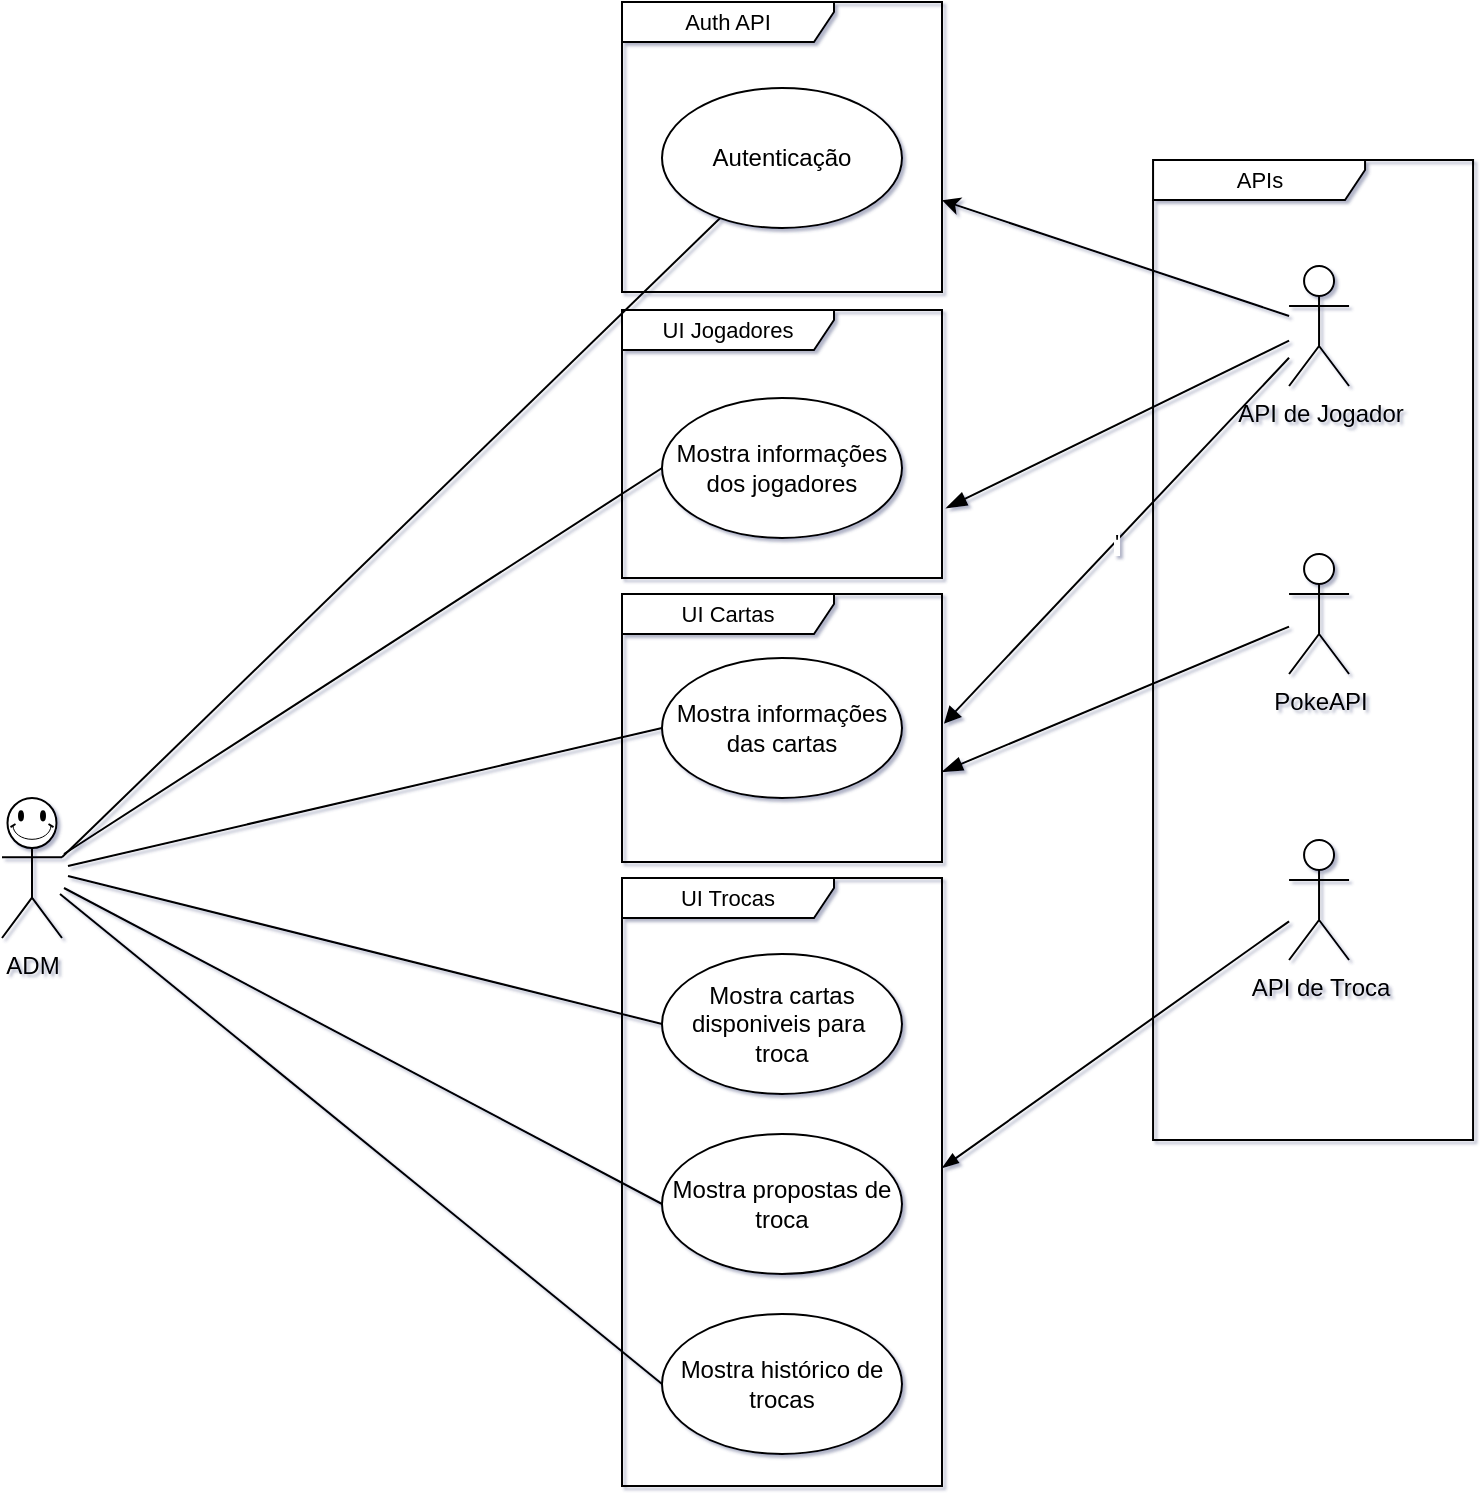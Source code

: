 <mxfile version="26.2.10" pages="2">
  <diagram name="Diagrama de caso de uso" id="q5Q0HnHNC897IRmGhIEo">
    <mxGraphModel dx="1429" dy="1299" grid="0" gridSize="10" guides="1" tooltips="1" connect="1" arrows="1" fold="1" page="0" pageScale="1" pageWidth="850" pageHeight="1100" background="none" math="0" shadow="1">
      <root>
        <mxCell id="0" />
        <mxCell id="1" parent="0" />
        <mxCell id="7NV7xG-uS9PKFknftASq-3" style="rounded=0;orthogonalLoop=1;jettySize=auto;html=1;entryX=0;entryY=0.5;entryDx=0;entryDy=0;fontSize=12;startSize=8;endSize=8;endArrow=none;startFill=0;startArrow=none;" parent="1" target="cr2DgL153ClsetmP0AdC-1" edge="1">
          <mxGeometry relative="1" as="geometry">
            <mxPoint x="400" y="195" as="targetPoint" />
            <mxPoint x="163" y="287" as="sourcePoint" />
          </mxGeometry>
        </mxCell>
        <mxCell id="7NV7xG-uS9PKFknftASq-5" style="rounded=0;orthogonalLoop=1;jettySize=auto;html=1;entryX=0;entryY=0.5;entryDx=0;entryDy=0;fontSize=12;startSize=8;endSize=8;endArrow=none;startFill=0;startArrow=none;" parent="1" target="cr2DgL153ClsetmP0AdC-2" edge="1">
          <mxGeometry relative="1" as="geometry">
            <mxPoint x="400" y="335" as="targetPoint" />
            <mxPoint x="163" y="292" as="sourcePoint" />
          </mxGeometry>
        </mxCell>
        <mxCell id="7NV7xG-uS9PKFknftASq-6" style="rounded=0;orthogonalLoop=1;jettySize=auto;html=1;entryX=0;entryY=0.5;entryDx=0;entryDy=0;fontSize=12;startSize=8;endSize=8;endArrow=none;startFill=0;startArrow=none;" parent="1" target="cr2DgL153ClsetmP0AdC-4" edge="1">
          <mxGeometry relative="1" as="geometry">
            <mxPoint x="400" y="405" as="targetPoint" />
            <mxPoint x="161" y="298" as="sourcePoint" />
          </mxGeometry>
        </mxCell>
        <mxCell id="7NV7xG-uS9PKFknftASq-7" style="rounded=0;orthogonalLoop=1;jettySize=auto;html=1;entryX=0;entryY=0.5;entryDx=0;entryDy=0;fontSize=12;startSize=8;endSize=8;endArrow=none;startFill=0;startArrow=none;" parent="1" target="cr2DgL153ClsetmP0AdC-5" edge="1">
          <mxGeometry relative="1" as="geometry">
            <mxPoint x="400" y="475" as="targetPoint" />
            <mxPoint x="159" y="301" as="sourcePoint" />
          </mxGeometry>
        </mxCell>
        <mxCell id="1iPAXhDrvb-g_Z3nLl4W-2" value="&lt;div&gt;ADM&lt;/div&gt;" style="shape=umlActor;verticalLabelPosition=bottom;verticalAlign=top;html=1;outlineConnect=0;labelBackgroundColor=none;" parent="1" vertex="1">
          <mxGeometry x="130" y="262.5" width="30" height="60.5" as="geometry" />
        </mxCell>
        <mxCell id="cr2DgL153ClsetmP0AdC-1" value="Mostra informações das cartas" style="ellipse;whiteSpace=wrap;html=1;" parent="1" vertex="1">
          <mxGeometry x="460" y="183" width="120" height="70" as="geometry" />
        </mxCell>
        <mxCell id="cr2DgL153ClsetmP0AdC-2" value="Mostra cartas disponiveis para&amp;nbsp;&lt;div&gt;troca&lt;/div&gt;" style="ellipse;whiteSpace=wrap;html=1;" parent="1" vertex="1">
          <mxGeometry x="460" y="331" width="120" height="70" as="geometry" />
        </mxCell>
        <mxCell id="cr2DgL153ClsetmP0AdC-3" value="Mostra i&lt;span style=&quot;background-color: transparent; color: light-dark(rgb(0, 0, 0), rgb(255, 255, 255));&quot;&gt;nformações dos jogadores&lt;/span&gt;" style="ellipse;whiteSpace=wrap;html=1;" parent="1" vertex="1">
          <mxGeometry x="460" y="53" width="120" height="70" as="geometry" />
        </mxCell>
        <mxCell id="cr2DgL153ClsetmP0AdC-4" value="Mostra propostas de troca" style="ellipse;whiteSpace=wrap;html=1;" parent="1" vertex="1">
          <mxGeometry x="460" y="421" width="120" height="70" as="geometry" />
        </mxCell>
        <mxCell id="cr2DgL153ClsetmP0AdC-5" value="Mostra histórico de trocas" style="ellipse;whiteSpace=wrap;html=1;" parent="1" vertex="1">
          <mxGeometry x="460" y="511" width="120" height="70" as="geometry" />
        </mxCell>
        <mxCell id="01l0vP2sXItomz10LRTy-16" style="shape=connector;rounded=0;orthogonalLoop=1;jettySize=auto;html=1;entryX=0;entryY=0.5;entryDx=0;entryDy=0;strokeColor=default;align=center;verticalAlign=middle;fontFamily=Helvetica;fontSize=12;fontColor=default;labelBackgroundColor=default;startFill=0;startSize=8;endArrow=none;endSize=8;startArrow=none;" parent="1" target="cr2DgL153ClsetmP0AdC-3" edge="1">
          <mxGeometry relative="1" as="geometry">
            <mxPoint x="161" y="281" as="sourcePoint" />
          </mxGeometry>
        </mxCell>
        <mxCell id="fW-dDwqVfDjb9ZclWdb1-9" value="UI Jogadores" style="shape=umlFrame;whiteSpace=wrap;html=1;pointerEvents=0;fontFamily=Helvetica;fontSize=11;fontColor=default;labelBackgroundColor=default;width=106;height=20;" parent="1" vertex="1">
          <mxGeometry x="440" y="9" width="160" height="134" as="geometry" />
        </mxCell>
        <mxCell id="01l0vP2sXItomz10LRTy-3" value="APIs" style="shape=umlFrame;whiteSpace=wrap;html=1;pointerEvents=0;fontFamily=Helvetica;fontSize=11;fontColor=default;labelBackgroundColor=default;width=106;height=20;" parent="1" vertex="1">
          <mxGeometry x="705.53" y="-66" width="160" height="490" as="geometry" />
        </mxCell>
        <mxCell id="uy2TfzLt_Jj0IMiL08yR-2" style="rounded=0;orthogonalLoop=1;jettySize=auto;html=1;" edge="1" parent="1" source="AETbVoD7sWcdyevvZo6Y-5" target="_fXUxbXjyx4xaNuiFVpw-1">
          <mxGeometry relative="1" as="geometry" />
        </mxCell>
        <mxCell id="AETbVoD7sWcdyevvZo6Y-5" value="API de Jogador" style="shape=umlActor;verticalLabelPosition=bottom;verticalAlign=top;html=1;outlineConnect=0;" parent="1" vertex="1">
          <mxGeometry x="773.53" y="-13" width="30" height="60" as="geometry" />
        </mxCell>
        <mxCell id="AETbVoD7sWcdyevvZo6Y-9" value="PokeAPI" style="shape=umlActor;verticalLabelPosition=bottom;verticalAlign=top;html=1;outlineConnect=0;" parent="1" vertex="1">
          <mxGeometry x="773.53" y="131" width="30" height="60" as="geometry" />
        </mxCell>
        <mxCell id="AETbVoD7sWcdyevvZo6Y-10" value="API de Troca" style="shape=umlActor;verticalLabelPosition=bottom;verticalAlign=top;html=1;outlineConnect=0;" parent="1" vertex="1">
          <mxGeometry x="773.53" y="274" width="30" height="60" as="geometry" />
        </mxCell>
        <mxCell id="AETbVoD7sWcdyevvZo6Y-13" style="edgeStyle=none;curved=1;rounded=0;orthogonalLoop=1;jettySize=auto;html=1;entryX=1.013;entryY=0.739;entryDx=0;entryDy=0;entryPerimeter=0;fontSize=12;startSize=8;endSize=8;endArrow=blockThin;endFill=1;" parent="1" source="AETbVoD7sWcdyevvZo6Y-5" target="fW-dDwqVfDjb9ZclWdb1-9" edge="1">
          <mxGeometry relative="1" as="geometry" />
        </mxCell>
        <mxCell id="AETbVoD7sWcdyevvZo6Y-14" style="edgeStyle=none;curved=1;rounded=0;orthogonalLoop=1;jettySize=auto;html=1;entryX=1;entryY=0.477;entryDx=0;entryDy=0;entryPerimeter=0;fontSize=12;endArrow=blockThin;endFill=1;" parent="1" source="AETbVoD7sWcdyevvZo6Y-10" target="aWo8lq3ti_d89RVqLucp-1" edge="1">
          <mxGeometry relative="1" as="geometry" />
        </mxCell>
        <mxCell id="AETbVoD7sWcdyevvZo6Y-15" style="edgeStyle=none;curved=1;rounded=0;orthogonalLoop=1;jettySize=auto;html=1;entryX=1;entryY=0.664;entryDx=0;entryDy=0;entryPerimeter=0;fontSize=12;startSize=8;endSize=8;endArrow=blockThin;endFill=1;" parent="1" source="AETbVoD7sWcdyevvZo6Y-9" target="aWo8lq3ti_d89RVqLucp-5" edge="1">
          <mxGeometry relative="1" as="geometry" />
        </mxCell>
        <mxCell id="aWo8lq3ti_d89RVqLucp-1" value="UI Trocas" style="shape=umlFrame;whiteSpace=wrap;html=1;pointerEvents=0;fontFamily=Helvetica;fontSize=11;fontColor=default;labelBackgroundColor=default;width=106;height=20;" parent="1" vertex="1">
          <mxGeometry x="440" y="293" width="160" height="304" as="geometry" />
        </mxCell>
        <mxCell id="aWo8lq3ti_d89RVqLucp-5" value="UI Cartas" style="shape=umlFrame;whiteSpace=wrap;html=1;pointerEvents=0;fontFamily=Helvetica;fontSize=11;fontColor=default;labelBackgroundColor=default;width=106;height=20;" parent="1" vertex="1">
          <mxGeometry x="440" y="151" width="160" height="134" as="geometry" />
        </mxCell>
        <mxCell id="_fXUxbXjyx4xaNuiFVpw-1" value="Auth API" style="shape=umlFrame;whiteSpace=wrap;html=1;pointerEvents=0;fontFamily=Helvetica;fontSize=11;fontColor=default;labelBackgroundColor=default;width=106;height=20;" parent="1" vertex="1">
          <mxGeometry x="440" y="-145" width="160" height="145" as="geometry" />
        </mxCell>
        <mxCell id="we2aPD49prePHv8fNFVX-1" value="&#39;" style="rounded=0;orthogonalLoop=1;jettySize=auto;html=1;entryX=1.006;entryY=0.484;entryDx=0;entryDy=0;entryPerimeter=0;endArrow=block;endFill=1;" edge="1" parent="1" source="AETbVoD7sWcdyevvZo6Y-5" target="aWo8lq3ti_d89RVqLucp-5">
          <mxGeometry relative="1" as="geometry" />
        </mxCell>
        <mxCell id="we2aPD49prePHv8fNFVX-3" value="" style="verticalLabelPosition=bottom;verticalAlign=top;html=1;shape=mxgraph.basic.smiley;" vertex="1" parent="1">
          <mxGeometry x="132.75" y="253" width="24.5" height="25" as="geometry" />
        </mxCell>
        <mxCell id="uy2TfzLt_Jj0IMiL08yR-1" value="Autenticação" style="ellipse;whiteSpace=wrap;html=1;" vertex="1" parent="1">
          <mxGeometry x="460" y="-102" width="120" height="70" as="geometry" />
        </mxCell>
        <mxCell id="uy2TfzLt_Jj0IMiL08yR-3" style="rounded=0;orthogonalLoop=1;jettySize=auto;html=1;entryX=1;entryY=0.333;entryDx=0;entryDy=0;entryPerimeter=0;startArrow=none;startFill=0;endArrow=none;" edge="1" parent="1" source="uy2TfzLt_Jj0IMiL08yR-1" target="1iPAXhDrvb-g_Z3nLl4W-2">
          <mxGeometry relative="1" as="geometry" />
        </mxCell>
      </root>
    </mxGraphModel>
  </diagram>
  <diagram id="-CV712XTLlUQQxjlEUlC" name="Diagrama de classes">
    <mxGraphModel dx="4019" dy="4224" grid="0" gridSize="10" guides="1" tooltips="1" connect="1" arrows="1" fold="1" page="1" pageScale="1" pageWidth="2339" pageHeight="3300" math="0" shadow="1">
      <root>
        <mxCell id="0" />
        <mxCell id="1" parent="0" />
        <mxCell id="ZPA1uZj1T_bXoZJsJ8JU-5" style="edgeStyle=orthogonalEdgeStyle;rounded=0;orthogonalLoop=1;jettySize=auto;html=1;entryX=0.5;entryY=0;entryDx=0;entryDy=0;" parent="1" source="NgLpLEp_pREK2nsnqpGd-26" target="ZPA1uZj1T_bXoZJsJ8JU-4" edge="1">
          <mxGeometry relative="1" as="geometry" />
        </mxCell>
        <mxCell id="ZPA1uZj1T_bXoZJsJ8JU-10" style="edgeStyle=orthogonalEdgeStyle;rounded=0;orthogonalLoop=1;jettySize=auto;html=1;entryX=0.5;entryY=1;entryDx=0;entryDy=0;endArrow=block;endFill=0;" parent="1" source="NgLpLEp_pREK2nsnqpGd-26" target="qqAHrHeiML-xpkpBoISj-18" edge="1">
          <mxGeometry relative="1" as="geometry" />
        </mxCell>
        <mxCell id="NgLpLEp_pREK2nsnqpGd-26" value="&lt;div style=&quot;line-height: 150%;&quot;&gt;&lt;p style=&quot;margin:0px;margin-top:4px;text-align:center;&quot;&gt;&lt;b&gt;LoginADM&lt;/b&gt;&lt;/p&gt;&lt;hr size=&quot;1&quot; style=&quot;border-style:solid;&quot;&gt;&lt;p style=&quot;margin:0px;margin-left:4px;&quot;&gt;+ password: String&lt;/p&gt;&lt;p style=&quot;margin:0px;margin-left:4px;&quot;&gt;+ name: String&lt;/p&gt;&lt;hr size=&quot;1&quot; style=&quot;border-style:solid;&quot;&gt;&lt;p style=&quot;margin:0px;margin-left:4px;&quot;&gt;+ autenticate(): bool&lt;/p&gt;&lt;p style=&quot;margin:0px;margin-left:4px;&quot;&gt;&lt;br&gt;&lt;/p&gt;&lt;p style=&quot;margin:0px;margin-left:4px;&quot;&gt;&lt;br&gt;&lt;/p&gt;&lt;/div&gt;" style="verticalAlign=top;align=left;overflow=fill;html=1;whiteSpace=wrap;" parent="1" vertex="1">
          <mxGeometry x="-1294.5" y="-1037" width="187" height="113" as="geometry" />
        </mxCell>
        <mxCell id="Z8R0I0xb3j2OHpnb4Ci0-22" style="edgeStyle=none;shape=connector;curved=1;rounded=0;orthogonalLoop=1;jettySize=auto;html=1;entryX=0.5;entryY=1;entryDx=0;entryDy=0;strokeColor=default;align=center;verticalAlign=middle;fontFamily=Helvetica;fontSize=12;fontColor=default;labelBackgroundColor=default;startFill=0;startSize=8;endArrow=classic;endSize=8;endFill=1;exitX=0.75;exitY=1;exitDx=0;exitDy=0;" parent="1" edge="1">
          <mxGeometry relative="1" as="geometry">
            <Array as="points">
              <mxPoint x="9" y="1148" />
            </Array>
            <mxPoint x="-83" y="934" as="targetPoint" />
          </mxGeometry>
        </mxCell>
        <mxCell id="qqAHrHeiML-xpkpBoISj-18" value="&lt;p style=&quot;margin:0px;margin-top:4px;text-align:center;&quot;&gt;&lt;i&gt;&amp;lt;&amp;lt;Interface&amp;gt;&amp;gt;&lt;/i&gt;&lt;br&gt;&lt;b&gt;IAutenticator&lt;/b&gt;&lt;/p&gt;&lt;hr size=&quot;1&quot; style=&quot;border-style:solid;&quot;&gt;&lt;p style=&quot;margin:0px;margin-left:4px;&quot;&gt;+ autenticate(): bool&lt;/p&gt;" style="verticalAlign=top;align=left;overflow=fill;html=1;whiteSpace=wrap;" parent="1" vertex="1">
          <mxGeometry x="-1296" y="-1157" width="190" height="69" as="geometry" />
        </mxCell>
        <mxCell id="ZPA1uZj1T_bXoZJsJ8JU-4" value="&lt;div style=&quot;line-height: 150%;&quot;&gt;&lt;p style=&quot;margin:0px;margin-top:4px;text-align:center;&quot;&gt;&lt;b&gt;ADMPanel&lt;/b&gt;&lt;/p&gt;&lt;hr size=&quot;1&quot; style=&quot;border-style:solid;&quot;&gt;&lt;p style=&quot;margin:0px;margin-left:4px;&quot;&gt;&amp;nbsp;+ name: String&amp;nbsp;&lt;/p&gt;&lt;p style=&quot;margin:0px;margin-left:4px;&quot;&gt;&amp;nbsp;- playerPanel: IPlayerPanel&lt;/p&gt;&lt;p style=&quot;margin:0px;margin-left:4px;&quot;&gt;&amp;nbsp;- tradePanel: ITradePanel&lt;/p&gt;&lt;p style=&quot;margin:0px;margin-left:4px;&quot;&gt;&amp;nbsp;- cardPanel: ICardPanel&lt;/p&gt;&lt;hr size=&quot;1&quot; style=&quot;border-style:solid;&quot;&gt;&lt;p style=&quot;margin:0px;margin-left:4px;&quot;&gt;+logout()&lt;/p&gt;&lt;/div&gt;" style="verticalAlign=top;align=left;overflow=fill;html=1;whiteSpace=wrap;" parent="1" vertex="1">
          <mxGeometry x="-1294.5" y="-871" width="187" height="147" as="geometry" />
        </mxCell>
        <mxCell id="L6c-gYu3XrX1uwC1TXvT-27" style="edgeStyle=orthogonalEdgeStyle;rounded=0;orthogonalLoop=1;jettySize=auto;html=1;exitX=0.45;exitY=0.012;exitDx=0;exitDy=0;exitPerimeter=0;endArrow=block;endFill=0;dashed=1;" parent="1" source="L6c-gYu3XrX1uwC1TXvT-5" target="L6c-gYu3XrX1uwC1TXvT-20" edge="1">
          <mxGeometry relative="1" as="geometry" />
        </mxCell>
        <mxCell id="L6c-gYu3XrX1uwC1TXvT-36" style="edgeStyle=orthogonalEdgeStyle;rounded=0;orthogonalLoop=1;jettySize=auto;html=1;" parent="1" source="L6c-gYu3XrX1uwC1TXvT-5" target="L6c-gYu3XrX1uwC1TXvT-32" edge="1">
          <mxGeometry relative="1" as="geometry" />
        </mxCell>
        <mxCell id="L6c-gYu3XrX1uwC1TXvT-5" value="PlayerPanelADM" style="swimlane;fontStyle=1;align=center;verticalAlign=top;childLayout=stackLayout;horizontal=1;startSize=26;horizontalStack=0;resizeParent=1;resizeParentMax=0;resizeLast=0;collapsible=1;marginBottom=0;whiteSpace=wrap;html=1;" parent="1" vertex="1">
          <mxGeometry x="-1549" y="-492" width="160" height="86" as="geometry" />
        </mxCell>
        <mxCell id="L6c-gYu3XrX1uwC1TXvT-6" value="- playersData: PlayersData" style="text;strokeColor=none;fillColor=none;align=left;verticalAlign=top;spacingLeft=4;spacingRight=4;overflow=hidden;rotatable=0;points=[[0,0.5],[1,0.5]];portConstraint=eastwest;whiteSpace=wrap;html=1;" parent="L6c-gYu3XrX1uwC1TXvT-5" vertex="1">
          <mxGeometry y="26" width="160" height="26" as="geometry" />
        </mxCell>
        <mxCell id="L6c-gYu3XrX1uwC1TXvT-7" value="" style="line;strokeWidth=1;fillColor=none;align=left;verticalAlign=middle;spacingTop=-1;spacingLeft=3;spacingRight=3;rotatable=0;labelPosition=right;points=[];portConstraint=eastwest;strokeColor=inherit;" parent="L6c-gYu3XrX1uwC1TXvT-5" vertex="1">
          <mxGeometry y="52" width="160" height="8" as="geometry" />
        </mxCell>
        <mxCell id="qqAHrHeiML-xpkpBoISj-11" value="&lt;p style=&quot;margin: 0px 0px 0px 4px;&quot;&gt;&lt;span style=&quot;background-color: transparent; color: light-dark(rgb(0, 0, 0), rgb(255, 255, 255));&quot;&gt;+ sh&lt;/span&gt;&lt;span style=&quot;color: rgba(0, 0, 0, 0); font-family: monospace; font-size: 0px; text-wrap-mode: nowrap; background-color: transparent;&quot;&gt;%3CmxGraphModel%3E%3Croot%3E%3CmxCell%20id%3D%220%22%2F%3E%3CmxCell%20id%3D%221%22%20parent%3D%220%22%2F%3E%3CmxCell%20id%3D%222%22%20value%3D%22%26lt%3Bp%20style%3D%26quot%3Bmargin%3A0px%3Bmargin-top%3A4px%3Btext-align%3Acenter%3B%26quot%3B%26gt%3B%26lt%3Bi%26gt%3B%26amp%3Blt%3B%26amp%3Blt%3BInterface%26amp%3Bgt%3B%26amp%3Bgt%3B%26lt%3B%2Fi%26gt%3B%26lt%3Bbr%2F%26gt%3B%26lt%3Bb%26gt%3BInterface%26lt%3B%2Fb%26gt%3B%26lt%3B%2Fp%26gt%3B%26lt%3Bhr%20size%3D%26quot%3B1%26quot%3B%20style%3D%26quot%3Bborder-style%3Asolid%3B%26quot%3B%2F%26gt%3B%26lt%3Bp%20style%3D%26quot%3Bmargin%3A0px%3Bmargin-left%3A4px%3B%26quot%3B%26gt%3B%2B%20field1%3A%20Type%26lt%3Bbr%2F%26gt%3B%2B%20field2%3A%20Type%26lt%3B%2Fp%26gt%3B%26lt%3Bhr%20size%3D%26quot%3B1%26quot%3B%20style%3D%26quot%3Bborder-style%3Asolid%3B%26quot%3B%2F%26gt%3B%26lt%3Bp%20style%3D%26quot%3Bmargin%3A0px%3Bmargin-left%3A4px%3B%26quot%3B%26gt%3B%2B%20method1(Type)%3A%20Type%26lt%3Bbr%2F%26gt%3B%2B%20method2(Type%2C%20Type)%3A%20Type%26lt%3B%2Fp%26gt%3B%22%20style%3D%22verticalAlign%3Dtop%3Balign%3Dleft%3Boverflow%3Dfill%3Bhtml%3D1%3BwhiteSpace%3Dwrap%3B%22%20vertex%3D%221%22%20parent%3D%221%22%3E%3CmxGeometry%20x%3D%22-298%22%20y%3D%22-657%22%20width%3D%22190%22%20height%3D%22140%22%20as%3D%22geometry%22%2F%3E%3C%2FmxCell%3E%3C%2Froot%3E%3C%2FmxGraphModel%3E&lt;/span&gt;&lt;span style=&quot;background-color: transparent; color: light-dark(rgb(0, 0, 0), rgb(255, 255, 255));&quot;&gt;owPlayersInfo&lt;/span&gt;&lt;span style=&quot;background-color: transparent; color: light-dark(rgb(0, 0, 0), rgb(255, 255, 255)); text-align: center;&quot;&gt;()&lt;/span&gt;&lt;/p&gt;" style="text;strokeColor=none;fillColor=none;align=left;verticalAlign=top;spacingLeft=4;spacingRight=4;overflow=hidden;rotatable=0;points=[[0,0.5],[1,0.5]];portConstraint=eastwest;whiteSpace=wrap;html=1;" parent="L6c-gYu3XrX1uwC1TXvT-5" vertex="1">
          <mxGeometry y="60" width="160" height="26" as="geometry" />
        </mxCell>
        <mxCell id="L6c-gYu3XrX1uwC1TXvT-29" style="edgeStyle=orthogonalEdgeStyle;rounded=0;orthogonalLoop=1;jettySize=auto;html=1;entryX=0.5;entryY=1;entryDx=0;entryDy=0;dashed=1;endArrow=block;endFill=0;" parent="1" source="L6c-gYu3XrX1uwC1TXvT-10" target="L6c-gYu3XrX1uwC1TXvT-19" edge="1">
          <mxGeometry relative="1" as="geometry" />
        </mxCell>
        <mxCell id="L6c-gYu3XrX1uwC1TXvT-10" value="TradePanelADM&lt;div&gt;&lt;br&gt;&lt;/div&gt;" style="swimlane;fontStyle=1;align=center;verticalAlign=top;childLayout=stackLayout;horizontal=1;startSize=26;horizontalStack=0;resizeParent=1;resizeParentMax=0;resizeLast=0;collapsible=1;marginBottom=0;whiteSpace=wrap;html=1;" parent="1" vertex="1">
          <mxGeometry x="-1281" y="-492" width="160" height="121" as="geometry" />
        </mxCell>
        <mxCell id="L6c-gYu3XrX1uwC1TXvT-11" value="- tradesData: TradesData" style="text;strokeColor=none;fillColor=none;align=left;verticalAlign=top;spacingLeft=4;spacingRight=4;overflow=hidden;rotatable=0;points=[[0,0.5],[1,0.5]];portConstraint=eastwest;whiteSpace=wrap;html=1;" parent="L6c-gYu3XrX1uwC1TXvT-10" vertex="1">
          <mxGeometry y="26" width="160" height="25" as="geometry" />
        </mxCell>
        <mxCell id="L6c-gYu3XrX1uwC1TXvT-12" value="" style="line;strokeWidth=1;fillColor=none;align=left;verticalAlign=middle;spacingTop=-1;spacingLeft=3;spacingRight=3;rotatable=0;labelPosition=right;points=[];portConstraint=eastwest;strokeColor=inherit;" parent="L6c-gYu3XrX1uwC1TXvT-10" vertex="1">
          <mxGeometry y="51" width="160" height="8" as="geometry" />
        </mxCell>
        <mxCell id="qqAHrHeiML-xpkpBoISj-24" value="&lt;p style=&quot;margin: 0px 0px 0px 4px;&quot;&gt;+ showOpenTrades()&lt;/p&gt;&lt;p style=&quot;margin: 0px 0px 0px 4px;&quot;&gt;+ showTradesProposal()&lt;/p&gt;&lt;p style=&quot;margin: 0px 0px 0px 4px;&quot;&gt;+ showTradesHistory()&lt;/p&gt;" style="text;strokeColor=none;fillColor=none;align=left;verticalAlign=top;spacingLeft=4;spacingRight=4;overflow=hidden;rotatable=0;points=[[0,0.5],[1,0.5]];portConstraint=eastwest;whiteSpace=wrap;html=1;" parent="L6c-gYu3XrX1uwC1TXvT-10" vertex="1">
          <mxGeometry y="59" width="160" height="62" as="geometry" />
        </mxCell>
        <mxCell id="L6c-gYu3XrX1uwC1TXvT-31" style="edgeStyle=orthogonalEdgeStyle;rounded=0;orthogonalLoop=1;jettySize=auto;html=1;entryX=0.5;entryY=1;entryDx=0;entryDy=0;dashed=1;endArrow=block;endFill=0;" parent="1" source="L6c-gYu3XrX1uwC1TXvT-14" target="L6c-gYu3XrX1uwC1TXvT-18" edge="1">
          <mxGeometry relative="1" as="geometry" />
        </mxCell>
        <mxCell id="L6c-gYu3XrX1uwC1TXvT-50" style="edgeStyle=orthogonalEdgeStyle;rounded=0;orthogonalLoop=1;jettySize=auto;html=1;entryX=0.5;entryY=0;entryDx=0;entryDy=0;" parent="1" source="L6c-gYu3XrX1uwC1TXvT-14" target="L6c-gYu3XrX1uwC1TXvT-40" edge="1">
          <mxGeometry relative="1" as="geometry" />
        </mxCell>
        <mxCell id="L6c-gYu3XrX1uwC1TXvT-14" value="CardPanelADM" style="swimlane;fontStyle=1;align=center;verticalAlign=top;childLayout=stackLayout;horizontal=1;startSize=26;horizontalStack=0;resizeParent=1;resizeParentMax=0;resizeLast=0;collapsible=1;marginBottom=0;whiteSpace=wrap;html=1;" parent="1" vertex="1">
          <mxGeometry x="-999" y="-492" width="160" height="88" as="geometry" />
        </mxCell>
        <mxCell id="L6c-gYu3XrX1uwC1TXvT-15" value="- cardsData: CardsData" style="text;strokeColor=none;fillColor=none;align=left;verticalAlign=top;spacingLeft=4;spacingRight=4;overflow=hidden;rotatable=0;points=[[0,0.5],[1,0.5]];portConstraint=eastwest;whiteSpace=wrap;html=1;" parent="L6c-gYu3XrX1uwC1TXvT-14" vertex="1">
          <mxGeometry y="26" width="160" height="26" as="geometry" />
        </mxCell>
        <mxCell id="L6c-gYu3XrX1uwC1TXvT-16" value="" style="line;strokeWidth=1;fillColor=none;align=left;verticalAlign=middle;spacingTop=-1;spacingLeft=3;spacingRight=3;rotatable=0;labelPosition=right;points=[];portConstraint=eastwest;strokeColor=inherit;" parent="L6c-gYu3XrX1uwC1TXvT-14" vertex="1">
          <mxGeometry y="52" width="160" height="8" as="geometry" />
        </mxCell>
        <mxCell id="qqAHrHeiML-xpkpBoISj-20" value="&lt;p style=&quot;margin: 0px 0px 0px 4px;&quot;&gt;+ showCardsInfo()&lt;/p&gt;" style="text;strokeColor=none;fillColor=none;align=left;verticalAlign=top;spacingLeft=4;spacingRight=4;overflow=hidden;rotatable=0;points=[[0,0.5],[1,0.5]];portConstraint=eastwest;whiteSpace=wrap;html=1;" parent="L6c-gYu3XrX1uwC1TXvT-14" vertex="1">
          <mxGeometry y="60" width="160" height="28" as="geometry" />
        </mxCell>
        <mxCell id="L6c-gYu3XrX1uwC1TXvT-18" value="&lt;p style=&quot;margin:0px;margin-top:4px;text-align:center;&quot;&gt;&lt;i&gt;&amp;lt;&amp;lt;Interface&amp;gt;&amp;gt;&lt;/i&gt;&lt;br&gt;&lt;b&gt;ICardPanel&lt;/b&gt;&lt;/p&gt;&lt;hr size=&quot;1&quot; style=&quot;border-style:solid;&quot;&gt;&lt;p style=&quot;margin:0px;margin-left:4px;&quot;&gt;+ showCardsInfo()&lt;/p&gt;" style="verticalAlign=top;align=left;overflow=fill;html=1;whiteSpace=wrap;" parent="1" vertex="1">
          <mxGeometry x="-1014" y="-663" width="190" height="70" as="geometry" />
        </mxCell>
        <mxCell id="L6c-gYu3XrX1uwC1TXvT-19" value="&lt;p style=&quot;margin:0px;margin-top:4px;text-align:center;&quot;&gt;&lt;i&gt;&amp;lt;&amp;lt;Interface&amp;gt;&amp;gt;&lt;/i&gt;&lt;br&gt;&lt;b&gt;ITradePanel&lt;/b&gt;&lt;/p&gt;&lt;hr size=&quot;1&quot; style=&quot;border-style:solid;&quot;&gt;&lt;p style=&quot;margin: 0px 0px 0px 4px;&quot;&gt;+ showOpenTrades()&lt;/p&gt;&lt;p style=&quot;margin: 0px 0px 0px 4px;&quot;&gt;+ showTradesProposal()&lt;/p&gt;&lt;p style=&quot;margin: 0px 0px 0px 4px;&quot;&gt;+ showTradesHistory()&lt;/p&gt;" style="verticalAlign=top;align=left;overflow=fill;html=1;whiteSpace=wrap;" parent="1" vertex="1">
          <mxGeometry x="-1296" y="-663" width="190" height="99" as="geometry" />
        </mxCell>
        <mxCell id="L6c-gYu3XrX1uwC1TXvT-20" value="&lt;p style=&quot;margin:0px;margin-top:4px;text-align:center;&quot;&gt;&lt;i&gt;&amp;lt;&amp;lt;Interface&amp;gt;&amp;gt;&lt;/i&gt;&lt;br&gt;&lt;b&gt;IPlayerPanel&lt;/b&gt;&lt;/p&gt;&lt;hr size=&quot;1&quot; style=&quot;border-style:solid;&quot;&gt;&lt;p style=&quot;margin: 0px 0px 0px 4px;&quot;&gt;&lt;span style=&quot;background-color: transparent; color: light-dark(rgb(0, 0, 0), rgb(255, 255, 255));&quot;&gt;+ sh&lt;/span&gt;&lt;span style=&quot;color: rgba(0, 0, 0, 0); font-family: monospace; font-size: 0px; text-wrap-mode: nowrap; background-color: transparent;&quot;&gt;%3CmxGraphModel%3E%3Croot%3E%3CmxCell%20id%3D%220%22%2F%3E%3CmxCell%20id%3D%221%22%20parent%3D%220%22%2F%3E%3CmxCell%20id%3D%222%22%20value%3D%22%26lt%3Bp%20style%3D%26quot%3Bmargin%3A0px%3Bmargin-top%3A4px%3Btext-align%3Acenter%3B%26quot%3B%26gt%3B%26lt%3Bi%26gt%3B%26amp%3Blt%3B%26amp%3Blt%3BInterface%26amp%3Bgt%3B%26amp%3Bgt%3B%26lt%3B%2Fi%26gt%3B%26lt%3Bbr%2F%26gt%3B%26lt%3Bb%26gt%3BInterface%26lt%3B%2Fb%26gt%3B%26lt%3B%2Fp%26gt%3B%26lt%3Bhr%20size%3D%26quot%3B1%26quot%3B%20style%3D%26quot%3Bborder-style%3Asolid%3B%26quot%3B%2F%26gt%3B%26lt%3Bp%20style%3D%26quot%3Bmargin%3A0px%3Bmargin-left%3A4px%3B%26quot%3B%26gt%3B%2B%20field1%3A%20Type%26lt%3Bbr%2F%26gt%3B%2B%20field2%3A%20Type%26lt%3B%2Fp%26gt%3B%26lt%3Bhr%20size%3D%26quot%3B1%26quot%3B%20style%3D%26quot%3Bborder-style%3Asolid%3B%26quot%3B%2F%26gt%3B%26lt%3Bp%20style%3D%26quot%3Bmargin%3A0px%3Bmargin-left%3A4px%3B%26quot%3B%26gt%3B%2B%20method1(Type)%3A%20Type%26lt%3Bbr%2F%26gt%3B%2B%20method2(Type%2C%20Type)%3A%20Type%26lt%3B%2Fp%26gt%3B%22%20style%3D%22verticalAlign%3Dtop%3Balign%3Dleft%3Boverflow%3Dfill%3Bhtml%3D1%3BwhiteSpace%3Dwrap%3B%22%20vertex%3D%221%22%20parent%3D%221%22%3E%3CmxGeometry%20x%3D%22-298%22%20y%3D%22-657%22%20width%3D%22190%22%20height%3D%22140%22%20as%3D%22geometry%22%2F%3E%3C%2FmxCell%3E%3C%2Froot%3E%3C%2FmxGraphModel%3E&lt;/span&gt;&lt;span style=&quot;background-color: transparent; color: light-dark(rgb(0, 0, 0), rgb(255, 255, 255));&quot;&gt;owPlayersInfo&lt;/span&gt;&lt;span style=&quot;background-color: transparent; color: light-dark(rgb(0, 0, 0), rgb(255, 255, 255)); text-align: center;&quot;&gt;()&lt;/span&gt;&lt;/p&gt;&lt;p style=&quot;margin: 0px 0px 0px 4px;&quot;&gt;&lt;br&gt;&lt;/p&gt;" style="verticalAlign=top;align=left;overflow=fill;html=1;whiteSpace=wrap;" parent="1" vertex="1">
          <mxGeometry x="-1572" y="-663" width="190" height="68" as="geometry" />
        </mxCell>
        <mxCell id="L6c-gYu3XrX1uwC1TXvT-32" value="PlayerData" style="swimlane;fontStyle=1;align=center;verticalAlign=top;childLayout=stackLayout;horizontal=1;startSize=26;horizontalStack=0;resizeParent=1;resizeParentMax=0;resizeLast=0;collapsible=1;marginBottom=0;whiteSpace=wrap;html=1;" parent="1" vertex="1">
          <mxGeometry x="-1549" y="-333" width="160" height="60" as="geometry" />
        </mxCell>
        <mxCell id="L6c-gYu3XrX1uwC1TXvT-34" value="" style="line;strokeWidth=1;fillColor=none;align=left;verticalAlign=middle;spacingTop=-1;spacingLeft=3;spacingRight=3;rotatable=0;labelPosition=right;points=[];portConstraint=eastwest;strokeColor=inherit;" parent="L6c-gYu3XrX1uwC1TXvT-32" vertex="1">
          <mxGeometry y="26" width="160" height="8" as="geometry" />
        </mxCell>
        <mxCell id="L6c-gYu3XrX1uwC1TXvT-35" value="&lt;p style=&quot;margin: 0px 0px 0px 4px;&quot;&gt;&lt;span style=&quot;background-color: transparent; color: light-dark(rgb(0, 0, 0), rgb(255, 255, 255));&quot;&gt;+ fetchPlayersInfo()&lt;/span&gt;&lt;/p&gt;" style="text;strokeColor=none;fillColor=none;align=left;verticalAlign=top;spacingLeft=4;spacingRight=4;overflow=hidden;rotatable=0;points=[[0,0.5],[1,0.5]];portConstraint=eastwest;whiteSpace=wrap;html=1;" parent="L6c-gYu3XrX1uwC1TXvT-32" vertex="1">
          <mxGeometry y="34" width="160" height="26" as="geometry" />
        </mxCell>
        <mxCell id="L6c-gYu3XrX1uwC1TXvT-37" value="TradeData" style="swimlane;fontStyle=1;align=center;verticalAlign=top;childLayout=stackLayout;horizontal=1;startSize=26;horizontalStack=0;resizeParent=1;resizeParentMax=0;resizeLast=0;collapsible=1;marginBottom=0;whiteSpace=wrap;html=1;" parent="1" vertex="1">
          <mxGeometry x="-1281" y="-333" width="160" height="60" as="geometry" />
        </mxCell>
        <mxCell id="L6c-gYu3XrX1uwC1TXvT-38" value="" style="line;strokeWidth=1;fillColor=none;align=left;verticalAlign=middle;spacingTop=-1;spacingLeft=3;spacingRight=3;rotatable=0;labelPosition=right;points=[];portConstraint=eastwest;strokeColor=inherit;" parent="L6c-gYu3XrX1uwC1TXvT-37" vertex="1">
          <mxGeometry y="26" width="160" height="8" as="geometry" />
        </mxCell>
        <mxCell id="L6c-gYu3XrX1uwC1TXvT-39" value="&lt;p style=&quot;margin: 0px 0px 0px 4px;&quot;&gt;&lt;span style=&quot;background-color: transparent; color: light-dark(rgb(0, 0, 0), rgb(255, 255, 255));&quot;&gt;+ fetchTradesInfo()&lt;/span&gt;&lt;/p&gt;" style="text;strokeColor=none;fillColor=none;align=left;verticalAlign=top;spacingLeft=4;spacingRight=4;overflow=hidden;rotatable=0;points=[[0,0.5],[1,0.5]];portConstraint=eastwest;whiteSpace=wrap;html=1;" parent="L6c-gYu3XrX1uwC1TXvT-37" vertex="1">
          <mxGeometry y="34" width="160" height="26" as="geometry" />
        </mxCell>
        <mxCell id="L6c-gYu3XrX1uwC1TXvT-40" value="CardData" style="swimlane;fontStyle=1;align=center;verticalAlign=top;childLayout=stackLayout;horizontal=1;startSize=26;horizontalStack=0;resizeParent=1;resizeParentMax=0;resizeLast=0;collapsible=1;marginBottom=0;whiteSpace=wrap;html=1;" parent="1" vertex="1">
          <mxGeometry x="-999" y="-333" width="160" height="60" as="geometry" />
        </mxCell>
        <mxCell id="L6c-gYu3XrX1uwC1TXvT-41" value="" style="line;strokeWidth=1;fillColor=none;align=left;verticalAlign=middle;spacingTop=-1;spacingLeft=3;spacingRight=3;rotatable=0;labelPosition=right;points=[];portConstraint=eastwest;strokeColor=inherit;" parent="L6c-gYu3XrX1uwC1TXvT-40" vertex="1">
          <mxGeometry y="26" width="160" height="8" as="geometry" />
        </mxCell>
        <mxCell id="L6c-gYu3XrX1uwC1TXvT-42" value="&lt;p style=&quot;margin: 0px 0px 0px 4px;&quot;&gt;&lt;span style=&quot;background-color: transparent; color: light-dark(rgb(0, 0, 0), rgb(255, 255, 255));&quot;&gt;+ fetchCardsInfo()&lt;/span&gt;&lt;/p&gt;" style="text;strokeColor=none;fillColor=none;align=left;verticalAlign=top;spacingLeft=4;spacingRight=4;overflow=hidden;rotatable=0;points=[[0,0.5],[1,0.5]];portConstraint=eastwest;whiteSpace=wrap;html=1;" parent="L6c-gYu3XrX1uwC1TXvT-40" vertex="1">
          <mxGeometry y="34" width="160" height="26" as="geometry" />
        </mxCell>
        <mxCell id="L6c-gYu3XrX1uwC1TXvT-44" style="edgeStyle=orthogonalEdgeStyle;rounded=0;orthogonalLoop=1;jettySize=auto;html=1;" parent="1" source="L6c-gYu3XrX1uwC1TXvT-10" target="L6c-gYu3XrX1uwC1TXvT-37" edge="1">
          <mxGeometry relative="1" as="geometry" />
        </mxCell>
        <mxCell id="L6c-gYu3XrX1uwC1TXvT-46" value="" style="endArrow=diamondThin;endFill=0;endSize=24;html=1;rounded=0;entryX=0;entryY=0.5;entryDx=0;entryDy=0;exitX=0.5;exitY=0;exitDx=0;exitDy=0;" parent="1" source="L6c-gYu3XrX1uwC1TXvT-20" target="ZPA1uZj1T_bXoZJsJ8JU-4" edge="1">
          <mxGeometry width="160" relative="1" as="geometry">
            <mxPoint x="-1492" y="-805" as="sourcePoint" />
            <mxPoint x="-1332" y="-805" as="targetPoint" />
            <Array as="points">
              <mxPoint x="-1477" y="-797" />
            </Array>
          </mxGeometry>
        </mxCell>
        <mxCell id="L6c-gYu3XrX1uwC1TXvT-47" value="" style="endArrow=diamondThin;endFill=0;endSize=24;html=1;rounded=0;exitX=0.5;exitY=0;exitDx=0;exitDy=0;entryX=0.5;entryY=1;entryDx=0;entryDy=0;" parent="1" source="L6c-gYu3XrX1uwC1TXvT-19" target="ZPA1uZj1T_bXoZJsJ8JU-4" edge="1">
          <mxGeometry width="160" relative="1" as="geometry">
            <mxPoint x="-1296" y="-676" as="sourcePoint" />
            <mxPoint x="-1172" y="-740" as="targetPoint" />
          </mxGeometry>
        </mxCell>
        <mxCell id="L6c-gYu3XrX1uwC1TXvT-49" value="" style="endArrow=diamondThin;endFill=0;endSize=24;html=1;rounded=0;entryX=1;entryY=0.5;entryDx=0;entryDy=0;exitX=0.5;exitY=0;exitDx=0;exitDy=0;" parent="1" source="L6c-gYu3XrX1uwC1TXvT-18" target="ZPA1uZj1T_bXoZJsJ8JU-4" edge="1">
          <mxGeometry width="160" relative="1" as="geometry">
            <mxPoint x="-1015" y="-763" as="sourcePoint" />
            <mxPoint x="-1013" y="-847" as="targetPoint" />
            <Array as="points">
              <mxPoint x="-921" y="-797" />
            </Array>
          </mxGeometry>
        </mxCell>
      </root>
    </mxGraphModel>
  </diagram>
</mxfile>
